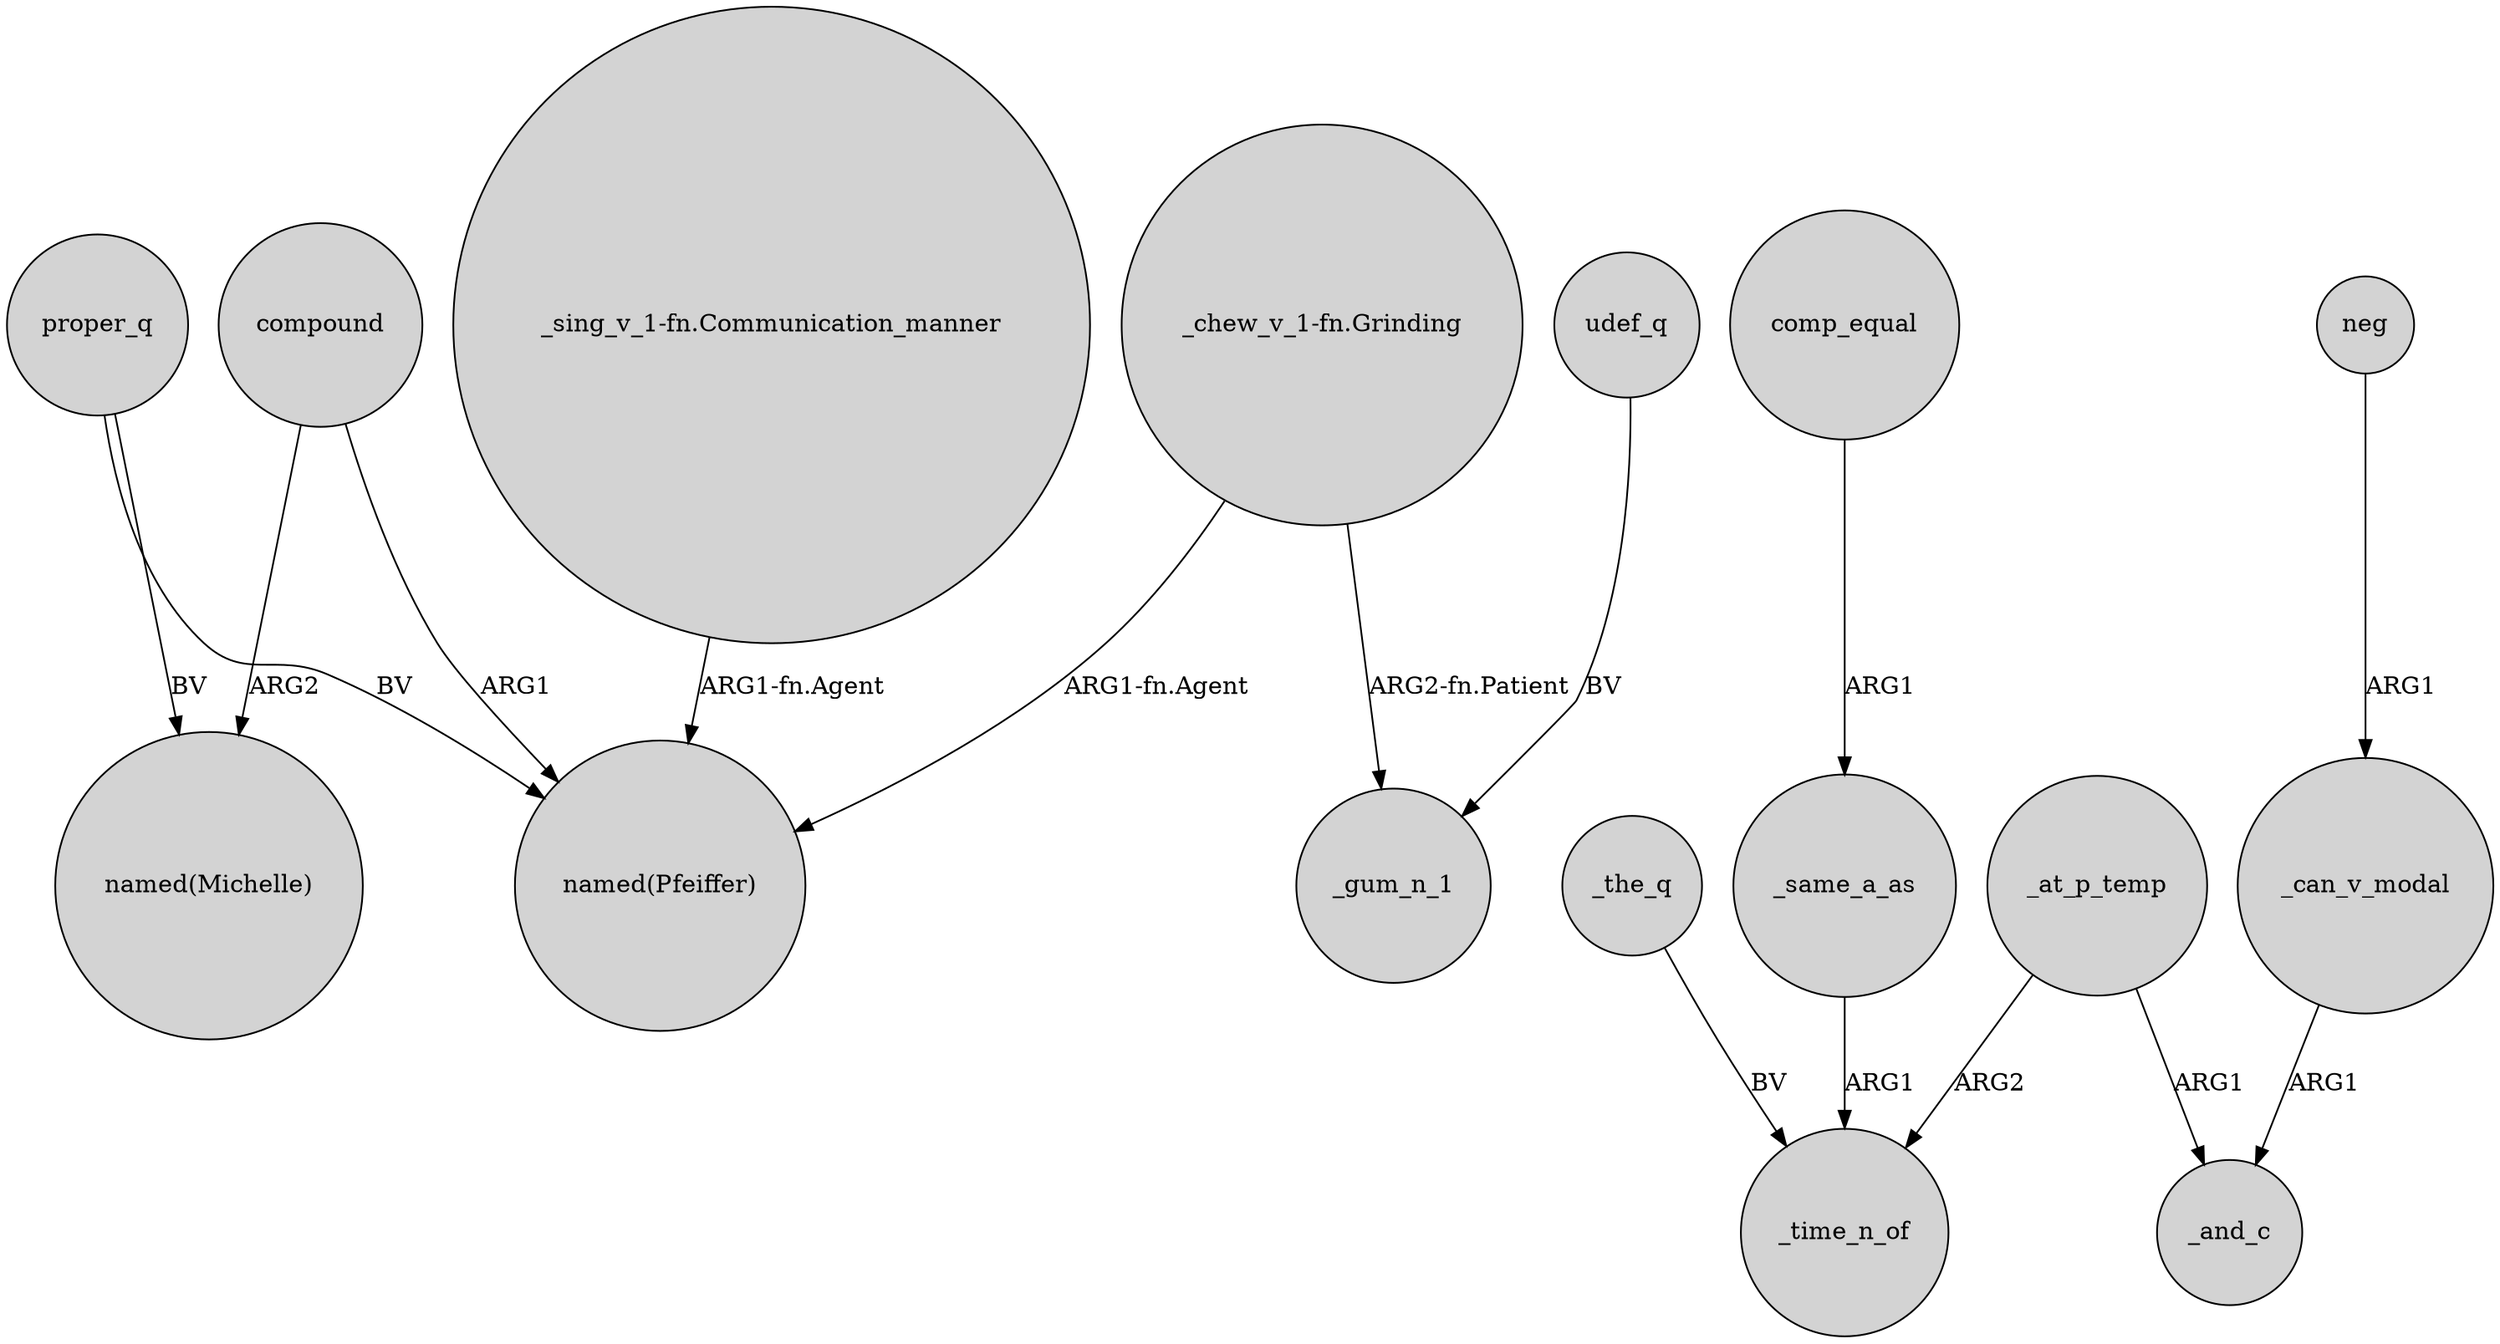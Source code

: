 digraph {
	node [shape=circle style=filled]
	compound -> "named(Michelle)" [label=ARG2]
	_the_q -> _time_n_of [label=BV]
	proper_q -> "named(Pfeiffer)" [label=BV]
	_can_v_modal -> _and_c [label=ARG1]
	compound -> "named(Pfeiffer)" [label=ARG1]
	udef_q -> _gum_n_1 [label=BV]
	_at_p_temp -> _time_n_of [label=ARG2]
	comp_equal -> _same_a_as [label=ARG1]
	proper_q -> "named(Michelle)" [label=BV]
	_same_a_as -> _time_n_of [label=ARG1]
	"_chew_v_1-fn.Grinding" -> _gum_n_1 [label="ARG2-fn.Patient"]
	"_chew_v_1-fn.Grinding" -> "named(Pfeiffer)" [label="ARG1-fn.Agent"]
	"_sing_v_1-fn.Communication_manner" -> "named(Pfeiffer)" [label="ARG1-fn.Agent"]
	_at_p_temp -> _and_c [label=ARG1]
	neg -> _can_v_modal [label=ARG1]
}
